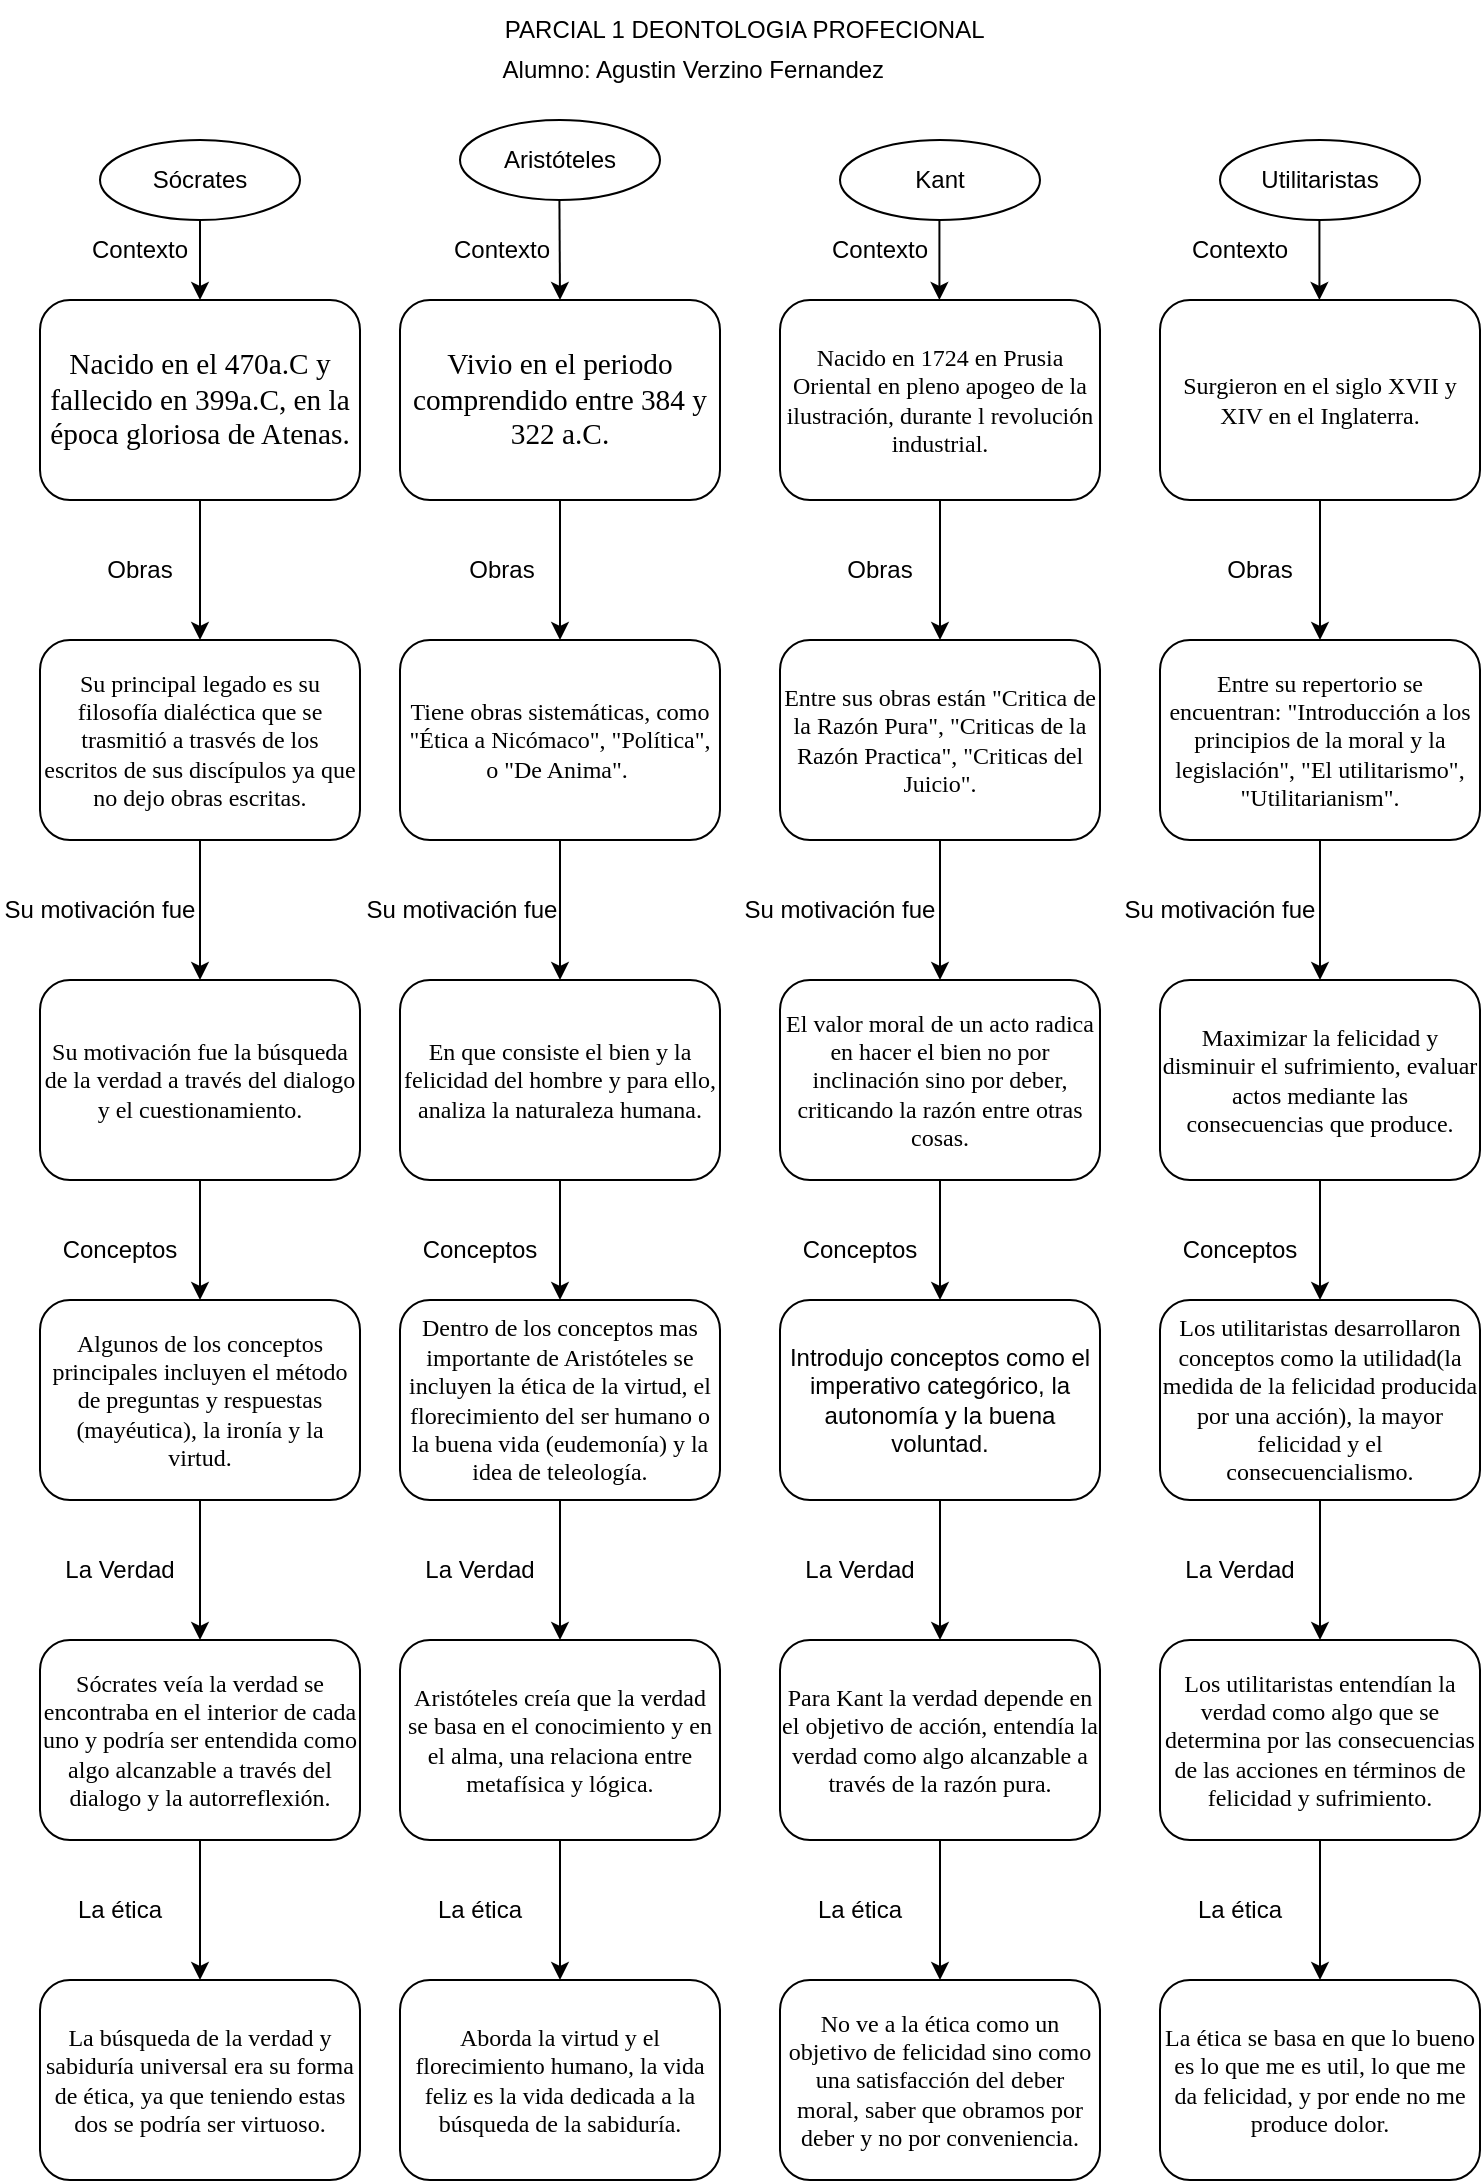 <mxfile version="24.3.0" type="github">
  <diagram name="Página-1" id="jvUbDSnbE1fdLhawKNMB">
    <mxGraphModel dx="989" dy="520" grid="1" gridSize="10" guides="1" tooltips="1" connect="1" arrows="1" fold="1" page="1" pageScale="1" pageWidth="827" pageHeight="1169" math="0" shadow="0">
      <root>
        <mxCell id="0" />
        <mxCell id="1" parent="0" />
        <mxCell id="5eZ_OWJN1cZH5B9Uckm3-1" value="Sócrates" style="ellipse;whiteSpace=wrap;html=1;" vertex="1" parent="1">
          <mxGeometry x="90" y="70" width="100" height="40" as="geometry" />
        </mxCell>
        <mxCell id="5eZ_OWJN1cZH5B9Uckm3-2" value="Utilitaristas" style="ellipse;whiteSpace=wrap;html=1;" vertex="1" parent="1">
          <mxGeometry x="650" y="70" width="100" height="40" as="geometry" />
        </mxCell>
        <mxCell id="5eZ_OWJN1cZH5B9Uckm3-3" value="Kant" style="ellipse;whiteSpace=wrap;html=1;" vertex="1" parent="1">
          <mxGeometry x="460" y="70" width="100" height="40" as="geometry" />
        </mxCell>
        <mxCell id="5eZ_OWJN1cZH5B9Uckm3-4" value="Aristóteles" style="ellipse;whiteSpace=wrap;html=1;" vertex="1" parent="1">
          <mxGeometry x="270" y="60" width="100" height="40" as="geometry" />
        </mxCell>
        <mxCell id="5eZ_OWJN1cZH5B9Uckm3-34" value="" style="edgeStyle=orthogonalEdgeStyle;rounded=0;orthogonalLoop=1;jettySize=auto;html=1;" edge="1" parent="1" source="5eZ_OWJN1cZH5B9Uckm3-5" target="5eZ_OWJN1cZH5B9Uckm3-29">
          <mxGeometry relative="1" as="geometry" />
        </mxCell>
        <mxCell id="5eZ_OWJN1cZH5B9Uckm3-5" value="&lt;span id=&quot;docs-internal-guid-28752365-7fff-7cd7-d6cf-ebce9c69aaff&quot;&gt;&lt;span style=&quot;font-size: 11pt; font-family: &amp;quot;Times New Roman&amp;quot;, serif; background-color: transparent; font-variant-numeric: normal; font-variant-east-asian: normal; font-variant-alternates: normal; font-variant-position: normal; vertical-align: baseline; white-space-collapse: preserve;&quot;&gt;Nacido en el 470a.C y fallecido en 399a.C, en la época gloriosa de Atenas.&lt;/span&gt;&lt;/span&gt;" style="rounded=1;whiteSpace=wrap;html=1;" vertex="1" parent="1">
          <mxGeometry x="60" y="150" width="160" height="100" as="geometry" />
        </mxCell>
        <mxCell id="5eZ_OWJN1cZH5B9Uckm3-35" value="" style="edgeStyle=orthogonalEdgeStyle;rounded=0;orthogonalLoop=1;jettySize=auto;html=1;" edge="1" parent="1" source="5eZ_OWJN1cZH5B9Uckm3-10" target="5eZ_OWJN1cZH5B9Uckm3-27">
          <mxGeometry relative="1" as="geometry" />
        </mxCell>
        <mxCell id="5eZ_OWJN1cZH5B9Uckm3-10" value="&lt;span style=&quot;font-family: &amp;quot;Times New Roman&amp;quot;;&quot;&gt;Nacido en 1724 en Prusia Oriental en pleno apogeo de la ilustración, durante l revolución industrial.&lt;/span&gt;" style="rounded=1;whiteSpace=wrap;html=1;" vertex="1" parent="1">
          <mxGeometry x="430" y="150" width="160" height="100" as="geometry" />
        </mxCell>
        <mxCell id="5eZ_OWJN1cZH5B9Uckm3-32" value="" style="edgeStyle=orthogonalEdgeStyle;rounded=0;orthogonalLoop=1;jettySize=auto;html=1;" edge="1" parent="1" source="5eZ_OWJN1cZH5B9Uckm3-11" target="5eZ_OWJN1cZH5B9Uckm3-26">
          <mxGeometry relative="1" as="geometry" />
        </mxCell>
        <mxCell id="5eZ_OWJN1cZH5B9Uckm3-11" value="&lt;span style=&quot;font-family: &amp;quot;Times New Roman&amp;quot;, serif; font-size: 14.667px; white-space-collapse: preserve;&quot;&gt;Vivio en el periodo comprendido entre 384 y 322 a.C.&lt;/span&gt;" style="rounded=1;whiteSpace=wrap;html=1;" vertex="1" parent="1">
          <mxGeometry x="240" y="150" width="160" height="100" as="geometry" />
        </mxCell>
        <mxCell id="5eZ_OWJN1cZH5B9Uckm3-37" value="" style="edgeStyle=orthogonalEdgeStyle;rounded=0;orthogonalLoop=1;jettySize=auto;html=1;" edge="1" parent="1" source="5eZ_OWJN1cZH5B9Uckm3-12" target="5eZ_OWJN1cZH5B9Uckm3-36">
          <mxGeometry relative="1" as="geometry" />
        </mxCell>
        <mxCell id="5eZ_OWJN1cZH5B9Uckm3-12" value="&lt;font face=&quot;Times New Roman&quot;&gt;Surgieron en el siglo XVII y XIV en el Inglaterra.&lt;/font&gt;" style="rounded=1;whiteSpace=wrap;html=1;" vertex="1" parent="1">
          <mxGeometry x="620" y="150" width="160" height="100" as="geometry" />
        </mxCell>
        <mxCell id="5eZ_OWJN1cZH5B9Uckm3-13" value="PARCIAL 1 DEONTOLOGIA PROFECIONAL&amp;nbsp;" style="text;html=1;align=center;verticalAlign=middle;whiteSpace=wrap;rounded=0;" vertex="1" parent="1">
          <mxGeometry x="261" width="306" height="30" as="geometry" />
        </mxCell>
        <mxCell id="5eZ_OWJN1cZH5B9Uckm3-14" value="&amp;nbsp;Alumno: Agustin Verzino Fernandez" style="text;html=1;align=center;verticalAlign=middle;whiteSpace=wrap;rounded=0;" vertex="1" parent="1">
          <mxGeometry x="280" y="20" width="210" height="30" as="geometry" />
        </mxCell>
        <mxCell id="5eZ_OWJN1cZH5B9Uckm3-18" value="" style="endArrow=classic;html=1;rounded=0;exitX=0.5;exitY=1;exitDx=0;exitDy=0;" edge="1" parent="1" source="5eZ_OWJN1cZH5B9Uckm3-1">
          <mxGeometry width="50" height="50" relative="1" as="geometry">
            <mxPoint x="380" y="230" as="sourcePoint" />
            <mxPoint x="140" y="150" as="targetPoint" />
          </mxGeometry>
        </mxCell>
        <mxCell id="5eZ_OWJN1cZH5B9Uckm3-19" value="Contexto" style="text;html=1;align=center;verticalAlign=middle;whiteSpace=wrap;rounded=0;" vertex="1" parent="1">
          <mxGeometry x="80" y="110" width="60" height="30" as="geometry" />
        </mxCell>
        <mxCell id="5eZ_OWJN1cZH5B9Uckm3-20" value="Contexto" style="text;html=1;align=center;verticalAlign=middle;whiteSpace=wrap;rounded=0;" vertex="1" parent="1">
          <mxGeometry x="261" y="110" width="60" height="30" as="geometry" />
        </mxCell>
        <mxCell id="5eZ_OWJN1cZH5B9Uckm3-21" value="Contexto" style="text;html=1;align=center;verticalAlign=middle;whiteSpace=wrap;rounded=0;" vertex="1" parent="1">
          <mxGeometry x="630" y="110" width="60" height="30" as="geometry" />
        </mxCell>
        <mxCell id="5eZ_OWJN1cZH5B9Uckm3-22" value="Contexto" style="text;html=1;align=center;verticalAlign=middle;whiteSpace=wrap;rounded=0;" vertex="1" parent="1">
          <mxGeometry x="450" y="110" width="60" height="30" as="geometry" />
        </mxCell>
        <mxCell id="5eZ_OWJN1cZH5B9Uckm3-23" value="" style="endArrow=classic;html=1;rounded=0;exitX=0.5;exitY=1;exitDx=0;exitDy=0;entryX=0.5;entryY=0;entryDx=0;entryDy=0;" edge="1" parent="1" target="5eZ_OWJN1cZH5B9Uckm3-11">
          <mxGeometry width="50" height="50" relative="1" as="geometry">
            <mxPoint x="319.71" y="100" as="sourcePoint" />
            <mxPoint x="319.71" y="140" as="targetPoint" />
          </mxGeometry>
        </mxCell>
        <mxCell id="5eZ_OWJN1cZH5B9Uckm3-24" value="" style="endArrow=classic;html=1;rounded=0;exitX=0.5;exitY=1;exitDx=0;exitDy=0;" edge="1" parent="1">
          <mxGeometry width="50" height="50" relative="1" as="geometry">
            <mxPoint x="509.71" y="110" as="sourcePoint" />
            <mxPoint x="509.71" y="150" as="targetPoint" />
          </mxGeometry>
        </mxCell>
        <mxCell id="5eZ_OWJN1cZH5B9Uckm3-25" value="" style="endArrow=classic;html=1;rounded=0;exitX=0.5;exitY=1;exitDx=0;exitDy=0;" edge="1" parent="1">
          <mxGeometry width="50" height="50" relative="1" as="geometry">
            <mxPoint x="699.71" y="110" as="sourcePoint" />
            <mxPoint x="699.71" y="150" as="targetPoint" />
          </mxGeometry>
        </mxCell>
        <mxCell id="5eZ_OWJN1cZH5B9Uckm3-49" value="" style="edgeStyle=orthogonalEdgeStyle;rounded=0;orthogonalLoop=1;jettySize=auto;html=1;" edge="1" parent="1" source="5eZ_OWJN1cZH5B9Uckm3-26" target="5eZ_OWJN1cZH5B9Uckm3-47">
          <mxGeometry relative="1" as="geometry" />
        </mxCell>
        <mxCell id="5eZ_OWJN1cZH5B9Uckm3-26" value="&lt;font face=&quot;Times New Roman&quot;&gt;Tiene obras sistemáticas, como &quot;Ética a Nicómaco&quot;, &quot;Política&quot;, o &quot;De Anima&quot;.&amp;nbsp;&lt;/font&gt;" style="rounded=1;whiteSpace=wrap;html=1;" vertex="1" parent="1">
          <mxGeometry x="240" y="320" width="160" height="100" as="geometry" />
        </mxCell>
        <mxCell id="5eZ_OWJN1cZH5B9Uckm3-50" value="" style="edgeStyle=orthogonalEdgeStyle;rounded=0;orthogonalLoop=1;jettySize=auto;html=1;" edge="1" parent="1" source="5eZ_OWJN1cZH5B9Uckm3-27" target="5eZ_OWJN1cZH5B9Uckm3-46">
          <mxGeometry relative="1" as="geometry" />
        </mxCell>
        <mxCell id="5eZ_OWJN1cZH5B9Uckm3-27" value="&lt;font face=&quot;Times New Roman&quot;&gt;Entre sus obras están &quot;Critica de la Razón Pura&quot;, &quot;Criticas de la Razón Practica&quot;, &quot;Criticas del Juicio&quot;.&lt;/font&gt;" style="rounded=1;whiteSpace=wrap;html=1;" vertex="1" parent="1">
          <mxGeometry x="430" y="320" width="160" height="100" as="geometry" />
        </mxCell>
        <mxCell id="5eZ_OWJN1cZH5B9Uckm3-48" value="" style="edgeStyle=orthogonalEdgeStyle;rounded=0;orthogonalLoop=1;jettySize=auto;html=1;" edge="1" parent="1" source="5eZ_OWJN1cZH5B9Uckm3-29" target="5eZ_OWJN1cZH5B9Uckm3-44">
          <mxGeometry relative="1" as="geometry" />
        </mxCell>
        <mxCell id="5eZ_OWJN1cZH5B9Uckm3-29" value="&lt;font face=&quot;Times New Roman&quot;&gt;Su principal legado es su filosofía dialéctica que se trasmitió a trasvés de los escritos de sus discípulos ya que no dejo obras escritas.&lt;/font&gt;" style="rounded=1;whiteSpace=wrap;html=1;" vertex="1" parent="1">
          <mxGeometry x="60" y="320" width="160" height="100" as="geometry" />
        </mxCell>
        <mxCell id="5eZ_OWJN1cZH5B9Uckm3-51" value="" style="edgeStyle=orthogonalEdgeStyle;rounded=0;orthogonalLoop=1;jettySize=auto;html=1;" edge="1" parent="1" source="5eZ_OWJN1cZH5B9Uckm3-36" target="5eZ_OWJN1cZH5B9Uckm3-45">
          <mxGeometry relative="1" as="geometry" />
        </mxCell>
        <mxCell id="5eZ_OWJN1cZH5B9Uckm3-36" value="&lt;font face=&quot;Times New Roman&quot;&gt;Entre su repertorio se encuentran: &quot;Introducción a los principios de la moral y la legislación&quot;, &quot;El utilitarismo&quot;, &quot;Utilitarianism&quot;.&lt;/font&gt;" style="rounded=1;whiteSpace=wrap;html=1;" vertex="1" parent="1">
          <mxGeometry x="620" y="320" width="160" height="100" as="geometry" />
        </mxCell>
        <mxCell id="5eZ_OWJN1cZH5B9Uckm3-40" value="Obras" style="text;html=1;align=center;verticalAlign=middle;whiteSpace=wrap;rounded=0;" vertex="1" parent="1">
          <mxGeometry x="80" y="270" width="60" height="30" as="geometry" />
        </mxCell>
        <mxCell id="5eZ_OWJN1cZH5B9Uckm3-41" value="Obras" style="text;html=1;align=center;verticalAlign=middle;whiteSpace=wrap;rounded=0;" vertex="1" parent="1">
          <mxGeometry x="261" y="270" width="60" height="30" as="geometry" />
        </mxCell>
        <mxCell id="5eZ_OWJN1cZH5B9Uckm3-42" value="Obras" style="text;html=1;align=center;verticalAlign=middle;whiteSpace=wrap;rounded=0;" vertex="1" parent="1">
          <mxGeometry x="450" y="270" width="60" height="30" as="geometry" />
        </mxCell>
        <mxCell id="5eZ_OWJN1cZH5B9Uckm3-43" value="Obras" style="text;html=1;align=center;verticalAlign=middle;whiteSpace=wrap;rounded=0;" vertex="1" parent="1">
          <mxGeometry x="640" y="270" width="60" height="30" as="geometry" />
        </mxCell>
        <mxCell id="5eZ_OWJN1cZH5B9Uckm3-64" value="" style="edgeStyle=orthogonalEdgeStyle;rounded=0;orthogonalLoop=1;jettySize=auto;html=1;" edge="1" parent="1" source="5eZ_OWJN1cZH5B9Uckm3-44" target="5eZ_OWJN1cZH5B9Uckm3-57">
          <mxGeometry relative="1" as="geometry" />
        </mxCell>
        <mxCell id="5eZ_OWJN1cZH5B9Uckm3-44" value="&lt;font face=&quot;Times New Roman&quot;&gt;Su motivación fue la búsqueda de la verdad a través del dialogo y el cuestionamiento.&lt;/font&gt;" style="rounded=1;whiteSpace=wrap;html=1;" vertex="1" parent="1">
          <mxGeometry x="60" y="490" width="160" height="100" as="geometry" />
        </mxCell>
        <mxCell id="5eZ_OWJN1cZH5B9Uckm3-61" value="" style="edgeStyle=orthogonalEdgeStyle;rounded=0;orthogonalLoop=1;jettySize=auto;html=1;" edge="1" parent="1" source="5eZ_OWJN1cZH5B9Uckm3-45" target="5eZ_OWJN1cZH5B9Uckm3-58">
          <mxGeometry relative="1" as="geometry" />
        </mxCell>
        <mxCell id="5eZ_OWJN1cZH5B9Uckm3-45" value="&lt;font face=&quot;Times New Roman&quot;&gt;Maximizar la felicidad y disminuir el sufrimiento, evaluar actos mediante las consecuencias que produce.&lt;/font&gt;" style="rounded=1;whiteSpace=wrap;html=1;" vertex="1" parent="1">
          <mxGeometry x="620" y="490" width="160" height="100" as="geometry" />
        </mxCell>
        <mxCell id="5eZ_OWJN1cZH5B9Uckm3-62" value="" style="edgeStyle=orthogonalEdgeStyle;rounded=0;orthogonalLoop=1;jettySize=auto;html=1;" edge="1" parent="1" source="5eZ_OWJN1cZH5B9Uckm3-46" target="5eZ_OWJN1cZH5B9Uckm3-59">
          <mxGeometry relative="1" as="geometry" />
        </mxCell>
        <mxCell id="5eZ_OWJN1cZH5B9Uckm3-46" value="&lt;font face=&quot;Times New Roman&quot;&gt;El valor moral de un acto radica en hacer el bien no por inclinación sino por deber, criticando la razón entre otras cosas.&lt;/font&gt;" style="rounded=1;whiteSpace=wrap;html=1;" vertex="1" parent="1">
          <mxGeometry x="430" y="490" width="160" height="100" as="geometry" />
        </mxCell>
        <mxCell id="5eZ_OWJN1cZH5B9Uckm3-63" value="" style="edgeStyle=orthogonalEdgeStyle;rounded=0;orthogonalLoop=1;jettySize=auto;html=1;" edge="1" parent="1" source="5eZ_OWJN1cZH5B9Uckm3-47" target="5eZ_OWJN1cZH5B9Uckm3-60">
          <mxGeometry relative="1" as="geometry" />
        </mxCell>
        <mxCell id="5eZ_OWJN1cZH5B9Uckm3-47" value="&lt;font face=&quot;Times New Roman&quot;&gt;En que consiste el bien y la felicidad del hombre y para ello, analiza la naturaleza humana.&lt;/font&gt;" style="rounded=1;whiteSpace=wrap;html=1;" vertex="1" parent="1">
          <mxGeometry x="240" y="490" width="160" height="100" as="geometry" />
        </mxCell>
        <mxCell id="5eZ_OWJN1cZH5B9Uckm3-53" value="Su motivación fue" style="text;html=1;align=center;verticalAlign=middle;whiteSpace=wrap;rounded=0;" vertex="1" parent="1">
          <mxGeometry x="40" y="440" width="100" height="30" as="geometry" />
        </mxCell>
        <mxCell id="5eZ_OWJN1cZH5B9Uckm3-54" value="Su motivación fue" style="text;html=1;align=center;verticalAlign=middle;whiteSpace=wrap;rounded=0;" vertex="1" parent="1">
          <mxGeometry x="221" y="440" width="100" height="30" as="geometry" />
        </mxCell>
        <mxCell id="5eZ_OWJN1cZH5B9Uckm3-55" value="Su motivación fue" style="text;html=1;align=center;verticalAlign=middle;whiteSpace=wrap;rounded=0;" vertex="1" parent="1">
          <mxGeometry x="410" y="440" width="100" height="30" as="geometry" />
        </mxCell>
        <mxCell id="5eZ_OWJN1cZH5B9Uckm3-56" value="Su motivación fue" style="text;html=1;align=center;verticalAlign=middle;whiteSpace=wrap;rounded=0;" vertex="1" parent="1">
          <mxGeometry x="600" y="440" width="100" height="30" as="geometry" />
        </mxCell>
        <mxCell id="5eZ_OWJN1cZH5B9Uckm3-73" value="" style="edgeStyle=orthogonalEdgeStyle;rounded=0;orthogonalLoop=1;jettySize=auto;html=1;" edge="1" parent="1" source="5eZ_OWJN1cZH5B9Uckm3-57" target="5eZ_OWJN1cZH5B9Uckm3-69">
          <mxGeometry relative="1" as="geometry" />
        </mxCell>
        <mxCell id="5eZ_OWJN1cZH5B9Uckm3-57" value="&lt;font face=&quot;Times New Roman&quot;&gt;Algunos de los conceptos principales incluyen el método de preguntas y respuestas (mayéutica), la ironía y la virtud.&lt;/font&gt;" style="rounded=1;whiteSpace=wrap;html=1;" vertex="1" parent="1">
          <mxGeometry x="60" y="650" width="160" height="100" as="geometry" />
        </mxCell>
        <mxCell id="5eZ_OWJN1cZH5B9Uckm3-76" value="" style="edgeStyle=orthogonalEdgeStyle;rounded=0;orthogonalLoop=1;jettySize=auto;html=1;" edge="1" parent="1" source="5eZ_OWJN1cZH5B9Uckm3-58" target="5eZ_OWJN1cZH5B9Uckm3-72">
          <mxGeometry relative="1" as="geometry" />
        </mxCell>
        <mxCell id="5eZ_OWJN1cZH5B9Uckm3-58" value="&lt;font face=&quot;Times New Roman&quot;&gt;Los utilitaristas desarrollaron conceptos como la utilidad(la medida de la felicidad producida por una acción), la mayor felicidad y el consecuencialismo.&lt;/font&gt;" style="rounded=1;whiteSpace=wrap;html=1;" vertex="1" parent="1">
          <mxGeometry x="620" y="650" width="160" height="100" as="geometry" />
        </mxCell>
        <mxCell id="5eZ_OWJN1cZH5B9Uckm3-75" value="" style="edgeStyle=orthogonalEdgeStyle;rounded=0;orthogonalLoop=1;jettySize=auto;html=1;" edge="1" parent="1" source="5eZ_OWJN1cZH5B9Uckm3-59" target="5eZ_OWJN1cZH5B9Uckm3-71">
          <mxGeometry relative="1" as="geometry" />
        </mxCell>
        <mxCell id="5eZ_OWJN1cZH5B9Uckm3-59" value="Introdujo conceptos como el imperativo categórico, la autonomía y la buena voluntad." style="rounded=1;whiteSpace=wrap;html=1;" vertex="1" parent="1">
          <mxGeometry x="430" y="650" width="160" height="100" as="geometry" />
        </mxCell>
        <mxCell id="5eZ_OWJN1cZH5B9Uckm3-74" value="" style="edgeStyle=orthogonalEdgeStyle;rounded=0;orthogonalLoop=1;jettySize=auto;html=1;" edge="1" parent="1" source="5eZ_OWJN1cZH5B9Uckm3-60" target="5eZ_OWJN1cZH5B9Uckm3-70">
          <mxGeometry relative="1" as="geometry" />
        </mxCell>
        <mxCell id="5eZ_OWJN1cZH5B9Uckm3-60" value="&lt;font face=&quot;Times New Roman&quot;&gt;Dentro de los conceptos mas importante de Aristóteles se incluyen la ética de la virtud, el florecimiento del ser humano o la buena vida (eudemonía) y la idea de teleología.&lt;/font&gt;" style="rounded=1;whiteSpace=wrap;html=1;" vertex="1" parent="1">
          <mxGeometry x="240" y="650" width="160" height="100" as="geometry" />
        </mxCell>
        <mxCell id="5eZ_OWJN1cZH5B9Uckm3-65" value="Conceptos" style="text;html=1;align=center;verticalAlign=middle;whiteSpace=wrap;rounded=0;" vertex="1" parent="1">
          <mxGeometry x="60" y="610" width="80" height="30" as="geometry" />
        </mxCell>
        <mxCell id="5eZ_OWJN1cZH5B9Uckm3-66" value="Conceptos" style="text;html=1;align=center;verticalAlign=middle;whiteSpace=wrap;rounded=0;" vertex="1" parent="1">
          <mxGeometry x="240" y="610" width="80" height="30" as="geometry" />
        </mxCell>
        <mxCell id="5eZ_OWJN1cZH5B9Uckm3-67" value="Conceptos" style="text;html=1;align=center;verticalAlign=middle;whiteSpace=wrap;rounded=0;" vertex="1" parent="1">
          <mxGeometry x="430" y="610" width="80" height="30" as="geometry" />
        </mxCell>
        <mxCell id="5eZ_OWJN1cZH5B9Uckm3-68" value="Conceptos" style="text;html=1;align=center;verticalAlign=middle;whiteSpace=wrap;rounded=0;" vertex="1" parent="1">
          <mxGeometry x="620" y="610" width="80" height="30" as="geometry" />
        </mxCell>
        <mxCell id="5eZ_OWJN1cZH5B9Uckm3-88" value="" style="edgeStyle=orthogonalEdgeStyle;rounded=0;orthogonalLoop=1;jettySize=auto;html=1;" edge="1" parent="1" source="5eZ_OWJN1cZH5B9Uckm3-69" target="5eZ_OWJN1cZH5B9Uckm3-81">
          <mxGeometry relative="1" as="geometry" />
        </mxCell>
        <mxCell id="5eZ_OWJN1cZH5B9Uckm3-69" value="&lt;font face=&quot;Times New Roman&quot;&gt;Sócrates veía la verdad se encontraba en el interior de cada uno y podría ser entendida como algo alcanzable a través del dialogo y la autorreflexión.&lt;/font&gt;" style="rounded=1;whiteSpace=wrap;html=1;" vertex="1" parent="1">
          <mxGeometry x="60" y="820" width="160" height="100" as="geometry" />
        </mxCell>
        <mxCell id="5eZ_OWJN1cZH5B9Uckm3-87" value="" style="edgeStyle=orthogonalEdgeStyle;rounded=0;orthogonalLoop=1;jettySize=auto;html=1;" edge="1" parent="1" source="5eZ_OWJN1cZH5B9Uckm3-70" target="5eZ_OWJN1cZH5B9Uckm3-82">
          <mxGeometry relative="1" as="geometry" />
        </mxCell>
        <mxCell id="5eZ_OWJN1cZH5B9Uckm3-70" value="&lt;font face=&quot;Times New Roman&quot;&gt;Aristóteles creía que la verdad se basa en el conocimiento y en el alma, una relaciona entre metafísica y lógica.&lt;/font&gt;" style="rounded=1;whiteSpace=wrap;html=1;" vertex="1" parent="1">
          <mxGeometry x="240" y="820" width="160" height="100" as="geometry" />
        </mxCell>
        <mxCell id="5eZ_OWJN1cZH5B9Uckm3-86" value="" style="edgeStyle=orthogonalEdgeStyle;rounded=0;orthogonalLoop=1;jettySize=auto;html=1;" edge="1" parent="1" source="5eZ_OWJN1cZH5B9Uckm3-71" target="5eZ_OWJN1cZH5B9Uckm3-83">
          <mxGeometry relative="1" as="geometry" />
        </mxCell>
        <mxCell id="5eZ_OWJN1cZH5B9Uckm3-71" value="&lt;font face=&quot;Times New Roman&quot;&gt;Para Kant la verdad depende en el objetivo de acción, entendía la verdad como algo alcanzable a través de la razón pura.&lt;/font&gt;" style="rounded=1;whiteSpace=wrap;html=1;" vertex="1" parent="1">
          <mxGeometry x="430" y="820" width="160" height="100" as="geometry" />
        </mxCell>
        <mxCell id="5eZ_OWJN1cZH5B9Uckm3-85" value="" style="edgeStyle=orthogonalEdgeStyle;rounded=0;orthogonalLoop=1;jettySize=auto;html=1;" edge="1" parent="1" source="5eZ_OWJN1cZH5B9Uckm3-72" target="5eZ_OWJN1cZH5B9Uckm3-84">
          <mxGeometry relative="1" as="geometry" />
        </mxCell>
        <mxCell id="5eZ_OWJN1cZH5B9Uckm3-72" value="&lt;font face=&quot;Times New Roman&quot;&gt;Los utilitaristas entendían la verdad como algo que se determina por las consecuencias de las acciones en términos de felicidad y sufrimiento.&lt;/font&gt;" style="rounded=1;whiteSpace=wrap;html=1;" vertex="1" parent="1">
          <mxGeometry x="620" y="820" width="160" height="100" as="geometry" />
        </mxCell>
        <mxCell id="5eZ_OWJN1cZH5B9Uckm3-77" value="La Verdad" style="text;html=1;align=center;verticalAlign=middle;whiteSpace=wrap;rounded=0;" vertex="1" parent="1">
          <mxGeometry x="430" y="770" width="80" height="30" as="geometry" />
        </mxCell>
        <mxCell id="5eZ_OWJN1cZH5B9Uckm3-78" value="La Verdad" style="text;html=1;align=center;verticalAlign=middle;whiteSpace=wrap;rounded=0;" vertex="1" parent="1">
          <mxGeometry x="60" y="770" width="80" height="30" as="geometry" />
        </mxCell>
        <mxCell id="5eZ_OWJN1cZH5B9Uckm3-79" value="La Verdad" style="text;html=1;align=center;verticalAlign=middle;whiteSpace=wrap;rounded=0;" vertex="1" parent="1">
          <mxGeometry x="240" y="770" width="80" height="30" as="geometry" />
        </mxCell>
        <mxCell id="5eZ_OWJN1cZH5B9Uckm3-80" value="La Verdad" style="text;html=1;align=center;verticalAlign=middle;whiteSpace=wrap;rounded=0;" vertex="1" parent="1">
          <mxGeometry x="620" y="770" width="80" height="30" as="geometry" />
        </mxCell>
        <mxCell id="5eZ_OWJN1cZH5B9Uckm3-81" value="&lt;font face=&quot;Times New Roman&quot;&gt;La búsqueda de la verdad y sabiduría universal era su forma de ética, ya que teniendo estas dos se podría ser virtuoso.&lt;/font&gt;" style="rounded=1;whiteSpace=wrap;html=1;" vertex="1" parent="1">
          <mxGeometry x="60" y="990" width="160" height="100" as="geometry" />
        </mxCell>
        <mxCell id="5eZ_OWJN1cZH5B9Uckm3-82" value="&lt;font face=&quot;Times New Roman&quot;&gt;Aborda la virtud y el florecimiento humano, la vida feliz es la vida dedicada a la búsqueda de la sabiduría.&lt;/font&gt;" style="rounded=1;whiteSpace=wrap;html=1;" vertex="1" parent="1">
          <mxGeometry x="240" y="990" width="160" height="100" as="geometry" />
        </mxCell>
        <mxCell id="5eZ_OWJN1cZH5B9Uckm3-83" value="&lt;font face=&quot;Times New Roman&quot;&gt;No ve a la ética como un objetivo de felicidad sino como una satisfacción del deber moral, saber que obramos por deber y no por conveniencia.&lt;/font&gt;" style="rounded=1;whiteSpace=wrap;html=1;" vertex="1" parent="1">
          <mxGeometry x="430" y="990" width="160" height="100" as="geometry" />
        </mxCell>
        <mxCell id="5eZ_OWJN1cZH5B9Uckm3-84" value="&lt;font face=&quot;Times New Roman&quot;&gt;La ética se basa en que lo bueno es lo que me es util, lo que me da felicidad, y por ende no me produce dolor.&lt;/font&gt;" style="rounded=1;whiteSpace=wrap;html=1;" vertex="1" parent="1">
          <mxGeometry x="620" y="990" width="160" height="100" as="geometry" />
        </mxCell>
        <mxCell id="5eZ_OWJN1cZH5B9Uckm3-90" value="La ética" style="text;html=1;align=center;verticalAlign=middle;whiteSpace=wrap;rounded=0;" vertex="1" parent="1">
          <mxGeometry x="430" y="940" width="80" height="30" as="geometry" />
        </mxCell>
        <mxCell id="5eZ_OWJN1cZH5B9Uckm3-91" value="La ética" style="text;html=1;align=center;verticalAlign=middle;whiteSpace=wrap;rounded=0;" vertex="1" parent="1">
          <mxGeometry x="60" y="940" width="80" height="30" as="geometry" />
        </mxCell>
        <mxCell id="5eZ_OWJN1cZH5B9Uckm3-92" value="La ética" style="text;html=1;align=center;verticalAlign=middle;whiteSpace=wrap;rounded=0;" vertex="1" parent="1">
          <mxGeometry x="240" y="940" width="80" height="30" as="geometry" />
        </mxCell>
        <mxCell id="5eZ_OWJN1cZH5B9Uckm3-93" value="La ética" style="text;html=1;align=center;verticalAlign=middle;whiteSpace=wrap;rounded=0;" vertex="1" parent="1">
          <mxGeometry x="620" y="940" width="80" height="30" as="geometry" />
        </mxCell>
      </root>
    </mxGraphModel>
  </diagram>
</mxfile>
